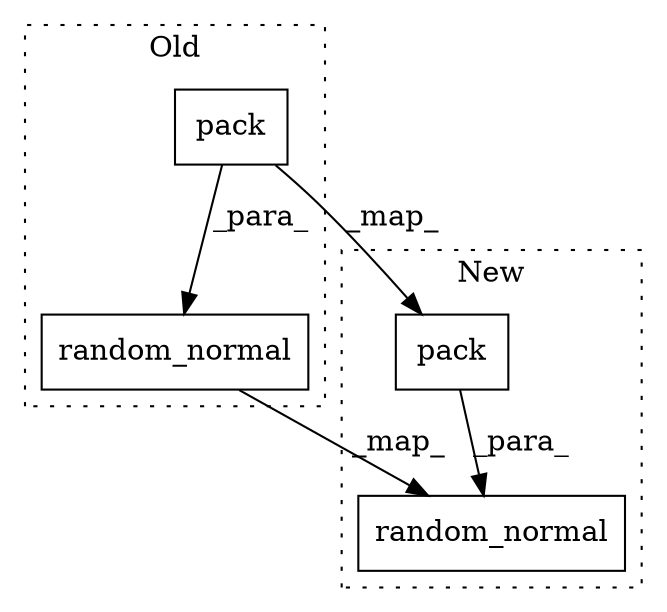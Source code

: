 digraph G {
subgraph cluster0 {
1 [label="random_normal" a="32" s="8431,8526" l="14,1" shape="box"];
4 [label="pack" a="32" s="8456,8506" l="5,1" shape="box"];
label = "Old";
style="dotted";
}
subgraph cluster1 {
2 [label="random_normal" a="32" s="8739,8784" l="14,1" shape="box"];
3 [label="pack" a="32" s="8431,8469" l="5,1" shape="box"];
label = "New";
style="dotted";
}
1 -> 2 [label="_map_"];
3 -> 2 [label="_para_"];
4 -> 3 [label="_map_"];
4 -> 1 [label="_para_"];
}